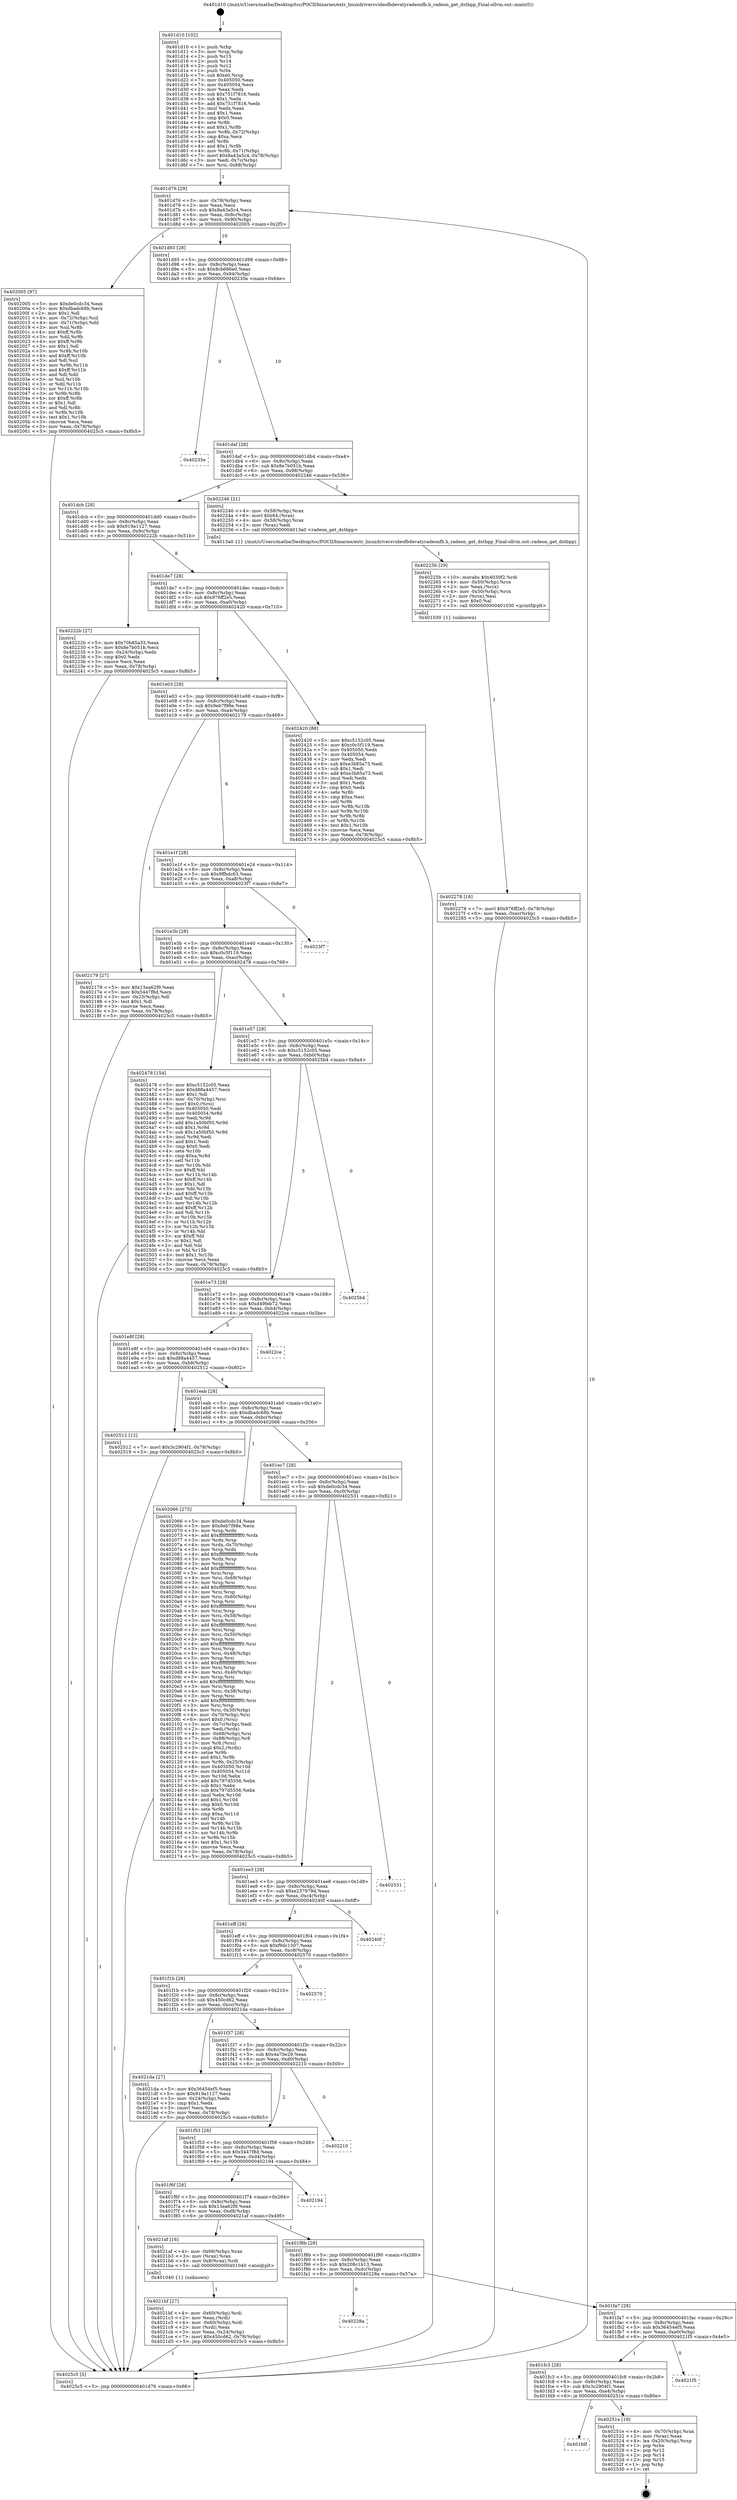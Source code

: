 digraph "0x401d10" {
  label = "0x401d10 (/mnt/c/Users/mathe/Desktop/tcc/POCII/binaries/extr_linuxdriversvideofbdevatyradeonfb.h_radeon_get_dstbpp_Final-ollvm.out::main(0))"
  labelloc = "t"
  node[shape=record]

  Entry [label="",width=0.3,height=0.3,shape=circle,fillcolor=black,style=filled]
  "0x401d76" [label="{
     0x401d76 [29]\l
     | [instrs]\l
     &nbsp;&nbsp;0x401d76 \<+3\>: mov -0x78(%rbp),%eax\l
     &nbsp;&nbsp;0x401d79 \<+2\>: mov %eax,%ecx\l
     &nbsp;&nbsp;0x401d7b \<+6\>: sub $0x8a43a5c4,%ecx\l
     &nbsp;&nbsp;0x401d81 \<+6\>: mov %eax,-0x8c(%rbp)\l
     &nbsp;&nbsp;0x401d87 \<+6\>: mov %ecx,-0x90(%rbp)\l
     &nbsp;&nbsp;0x401d8d \<+6\>: je 0000000000402005 \<main+0x2f5\>\l
  }"]
  "0x402005" [label="{
     0x402005 [97]\l
     | [instrs]\l
     &nbsp;&nbsp;0x402005 \<+5\>: mov $0xde0cdc34,%eax\l
     &nbsp;&nbsp;0x40200a \<+5\>: mov $0xdbadc68b,%ecx\l
     &nbsp;&nbsp;0x40200f \<+2\>: mov $0x1,%dl\l
     &nbsp;&nbsp;0x402011 \<+4\>: mov -0x72(%rbp),%sil\l
     &nbsp;&nbsp;0x402015 \<+4\>: mov -0x71(%rbp),%dil\l
     &nbsp;&nbsp;0x402019 \<+3\>: mov %sil,%r8b\l
     &nbsp;&nbsp;0x40201c \<+4\>: xor $0xff,%r8b\l
     &nbsp;&nbsp;0x402020 \<+3\>: mov %dil,%r9b\l
     &nbsp;&nbsp;0x402023 \<+4\>: xor $0xff,%r9b\l
     &nbsp;&nbsp;0x402027 \<+3\>: xor $0x1,%dl\l
     &nbsp;&nbsp;0x40202a \<+3\>: mov %r8b,%r10b\l
     &nbsp;&nbsp;0x40202d \<+4\>: and $0xff,%r10b\l
     &nbsp;&nbsp;0x402031 \<+3\>: and %dl,%sil\l
     &nbsp;&nbsp;0x402034 \<+3\>: mov %r9b,%r11b\l
     &nbsp;&nbsp;0x402037 \<+4\>: and $0xff,%r11b\l
     &nbsp;&nbsp;0x40203b \<+3\>: and %dl,%dil\l
     &nbsp;&nbsp;0x40203e \<+3\>: or %sil,%r10b\l
     &nbsp;&nbsp;0x402041 \<+3\>: or %dil,%r11b\l
     &nbsp;&nbsp;0x402044 \<+3\>: xor %r11b,%r10b\l
     &nbsp;&nbsp;0x402047 \<+3\>: or %r9b,%r8b\l
     &nbsp;&nbsp;0x40204a \<+4\>: xor $0xff,%r8b\l
     &nbsp;&nbsp;0x40204e \<+3\>: or $0x1,%dl\l
     &nbsp;&nbsp;0x402051 \<+3\>: and %dl,%r8b\l
     &nbsp;&nbsp;0x402054 \<+3\>: or %r8b,%r10b\l
     &nbsp;&nbsp;0x402057 \<+4\>: test $0x1,%r10b\l
     &nbsp;&nbsp;0x40205b \<+3\>: cmovne %ecx,%eax\l
     &nbsp;&nbsp;0x40205e \<+3\>: mov %eax,-0x78(%rbp)\l
     &nbsp;&nbsp;0x402061 \<+5\>: jmp 00000000004025c5 \<main+0x8b5\>\l
  }"]
  "0x401d93" [label="{
     0x401d93 [28]\l
     | [instrs]\l
     &nbsp;&nbsp;0x401d93 \<+5\>: jmp 0000000000401d98 \<main+0x88\>\l
     &nbsp;&nbsp;0x401d98 \<+6\>: mov -0x8c(%rbp),%eax\l
     &nbsp;&nbsp;0x401d9e \<+5\>: sub $0x8cb686e0,%eax\l
     &nbsp;&nbsp;0x401da3 \<+6\>: mov %eax,-0x94(%rbp)\l
     &nbsp;&nbsp;0x401da9 \<+6\>: je 000000000040235e \<main+0x64e\>\l
  }"]
  "0x4025c5" [label="{
     0x4025c5 [5]\l
     | [instrs]\l
     &nbsp;&nbsp;0x4025c5 \<+5\>: jmp 0000000000401d76 \<main+0x66\>\l
  }"]
  "0x401d10" [label="{
     0x401d10 [102]\l
     | [instrs]\l
     &nbsp;&nbsp;0x401d10 \<+1\>: push %rbp\l
     &nbsp;&nbsp;0x401d11 \<+3\>: mov %rsp,%rbp\l
     &nbsp;&nbsp;0x401d14 \<+2\>: push %r15\l
     &nbsp;&nbsp;0x401d16 \<+2\>: push %r14\l
     &nbsp;&nbsp;0x401d18 \<+2\>: push %r12\l
     &nbsp;&nbsp;0x401d1a \<+1\>: push %rbx\l
     &nbsp;&nbsp;0x401d1b \<+7\>: sub $0xe0,%rsp\l
     &nbsp;&nbsp;0x401d22 \<+7\>: mov 0x405050,%eax\l
     &nbsp;&nbsp;0x401d29 \<+7\>: mov 0x405054,%ecx\l
     &nbsp;&nbsp;0x401d30 \<+2\>: mov %eax,%edx\l
     &nbsp;&nbsp;0x401d32 \<+6\>: sub $0x751f7816,%edx\l
     &nbsp;&nbsp;0x401d38 \<+3\>: sub $0x1,%edx\l
     &nbsp;&nbsp;0x401d3b \<+6\>: add $0x751f7816,%edx\l
     &nbsp;&nbsp;0x401d41 \<+3\>: imul %edx,%eax\l
     &nbsp;&nbsp;0x401d44 \<+3\>: and $0x1,%eax\l
     &nbsp;&nbsp;0x401d47 \<+3\>: cmp $0x0,%eax\l
     &nbsp;&nbsp;0x401d4a \<+4\>: sete %r8b\l
     &nbsp;&nbsp;0x401d4e \<+4\>: and $0x1,%r8b\l
     &nbsp;&nbsp;0x401d52 \<+4\>: mov %r8b,-0x72(%rbp)\l
     &nbsp;&nbsp;0x401d56 \<+3\>: cmp $0xa,%ecx\l
     &nbsp;&nbsp;0x401d59 \<+4\>: setl %r8b\l
     &nbsp;&nbsp;0x401d5d \<+4\>: and $0x1,%r8b\l
     &nbsp;&nbsp;0x401d61 \<+4\>: mov %r8b,-0x71(%rbp)\l
     &nbsp;&nbsp;0x401d65 \<+7\>: movl $0x8a43a5c4,-0x78(%rbp)\l
     &nbsp;&nbsp;0x401d6c \<+3\>: mov %edi,-0x7c(%rbp)\l
     &nbsp;&nbsp;0x401d6f \<+7\>: mov %rsi,-0x88(%rbp)\l
  }"]
  Exit [label="",width=0.3,height=0.3,shape=circle,fillcolor=black,style=filled,peripheries=2]
  "0x40235e" [label="{
     0x40235e\l
  }", style=dashed]
  "0x401daf" [label="{
     0x401daf [28]\l
     | [instrs]\l
     &nbsp;&nbsp;0x401daf \<+5\>: jmp 0000000000401db4 \<main+0xa4\>\l
     &nbsp;&nbsp;0x401db4 \<+6\>: mov -0x8c(%rbp),%eax\l
     &nbsp;&nbsp;0x401dba \<+5\>: sub $0x8e7b051b,%eax\l
     &nbsp;&nbsp;0x401dbf \<+6\>: mov %eax,-0x98(%rbp)\l
     &nbsp;&nbsp;0x401dc5 \<+6\>: je 0000000000402246 \<main+0x536\>\l
  }"]
  "0x401fdf" [label="{
     0x401fdf\l
  }", style=dashed]
  "0x402246" [label="{
     0x402246 [21]\l
     | [instrs]\l
     &nbsp;&nbsp;0x402246 \<+4\>: mov -0x58(%rbp),%rax\l
     &nbsp;&nbsp;0x40224a \<+6\>: movl $0x64,(%rax)\l
     &nbsp;&nbsp;0x402250 \<+4\>: mov -0x58(%rbp),%rax\l
     &nbsp;&nbsp;0x402254 \<+2\>: mov (%rax),%edi\l
     &nbsp;&nbsp;0x402256 \<+5\>: call 00000000004013a0 \<radeon_get_dstbpp\>\l
     | [calls]\l
     &nbsp;&nbsp;0x4013a0 \{1\} (/mnt/c/Users/mathe/Desktop/tcc/POCII/binaries/extr_linuxdriversvideofbdevatyradeonfb.h_radeon_get_dstbpp_Final-ollvm.out::radeon_get_dstbpp)\l
  }"]
  "0x401dcb" [label="{
     0x401dcb [28]\l
     | [instrs]\l
     &nbsp;&nbsp;0x401dcb \<+5\>: jmp 0000000000401dd0 \<main+0xc0\>\l
     &nbsp;&nbsp;0x401dd0 \<+6\>: mov -0x8c(%rbp),%eax\l
     &nbsp;&nbsp;0x401dd6 \<+5\>: sub $0x919a1127,%eax\l
     &nbsp;&nbsp;0x401ddb \<+6\>: mov %eax,-0x9c(%rbp)\l
     &nbsp;&nbsp;0x401de1 \<+6\>: je 000000000040222b \<main+0x51b\>\l
  }"]
  "0x40251e" [label="{
     0x40251e [19]\l
     | [instrs]\l
     &nbsp;&nbsp;0x40251e \<+4\>: mov -0x70(%rbp),%rax\l
     &nbsp;&nbsp;0x402522 \<+2\>: mov (%rax),%eax\l
     &nbsp;&nbsp;0x402524 \<+4\>: lea -0x20(%rbp),%rsp\l
     &nbsp;&nbsp;0x402528 \<+1\>: pop %rbx\l
     &nbsp;&nbsp;0x402529 \<+2\>: pop %r12\l
     &nbsp;&nbsp;0x40252b \<+2\>: pop %r14\l
     &nbsp;&nbsp;0x40252d \<+2\>: pop %r15\l
     &nbsp;&nbsp;0x40252f \<+1\>: pop %rbp\l
     &nbsp;&nbsp;0x402530 \<+1\>: ret\l
  }"]
  "0x40222b" [label="{
     0x40222b [27]\l
     | [instrs]\l
     &nbsp;&nbsp;0x40222b \<+5\>: mov $0x70b85a33,%eax\l
     &nbsp;&nbsp;0x402230 \<+5\>: mov $0x8e7b051b,%ecx\l
     &nbsp;&nbsp;0x402235 \<+3\>: mov -0x24(%rbp),%edx\l
     &nbsp;&nbsp;0x402238 \<+3\>: cmp $0x0,%edx\l
     &nbsp;&nbsp;0x40223b \<+3\>: cmove %ecx,%eax\l
     &nbsp;&nbsp;0x40223e \<+3\>: mov %eax,-0x78(%rbp)\l
     &nbsp;&nbsp;0x402241 \<+5\>: jmp 00000000004025c5 \<main+0x8b5\>\l
  }"]
  "0x401de7" [label="{
     0x401de7 [28]\l
     | [instrs]\l
     &nbsp;&nbsp;0x401de7 \<+5\>: jmp 0000000000401dec \<main+0xdc\>\l
     &nbsp;&nbsp;0x401dec \<+6\>: mov -0x8c(%rbp),%eax\l
     &nbsp;&nbsp;0x401df2 \<+5\>: sub $0x976ff2e5,%eax\l
     &nbsp;&nbsp;0x401df7 \<+6\>: mov %eax,-0xa0(%rbp)\l
     &nbsp;&nbsp;0x401dfd \<+6\>: je 0000000000402420 \<main+0x710\>\l
  }"]
  "0x401fc3" [label="{
     0x401fc3 [28]\l
     | [instrs]\l
     &nbsp;&nbsp;0x401fc3 \<+5\>: jmp 0000000000401fc8 \<main+0x2b8\>\l
     &nbsp;&nbsp;0x401fc8 \<+6\>: mov -0x8c(%rbp),%eax\l
     &nbsp;&nbsp;0x401fce \<+5\>: sub $0x3c2904f1,%eax\l
     &nbsp;&nbsp;0x401fd3 \<+6\>: mov %eax,-0xe4(%rbp)\l
     &nbsp;&nbsp;0x401fd9 \<+6\>: je 000000000040251e \<main+0x80e\>\l
  }"]
  "0x402420" [label="{
     0x402420 [88]\l
     | [instrs]\l
     &nbsp;&nbsp;0x402420 \<+5\>: mov $0xc5152c05,%eax\l
     &nbsp;&nbsp;0x402425 \<+5\>: mov $0xc0c5f119,%ecx\l
     &nbsp;&nbsp;0x40242a \<+7\>: mov 0x405050,%edx\l
     &nbsp;&nbsp;0x402431 \<+7\>: mov 0x405054,%esi\l
     &nbsp;&nbsp;0x402438 \<+2\>: mov %edx,%edi\l
     &nbsp;&nbsp;0x40243a \<+6\>: sub $0xe3b85a73,%edi\l
     &nbsp;&nbsp;0x402440 \<+3\>: sub $0x1,%edi\l
     &nbsp;&nbsp;0x402443 \<+6\>: add $0xe3b85a73,%edi\l
     &nbsp;&nbsp;0x402449 \<+3\>: imul %edi,%edx\l
     &nbsp;&nbsp;0x40244c \<+3\>: and $0x1,%edx\l
     &nbsp;&nbsp;0x40244f \<+3\>: cmp $0x0,%edx\l
     &nbsp;&nbsp;0x402452 \<+4\>: sete %r8b\l
     &nbsp;&nbsp;0x402456 \<+3\>: cmp $0xa,%esi\l
     &nbsp;&nbsp;0x402459 \<+4\>: setl %r9b\l
     &nbsp;&nbsp;0x40245d \<+3\>: mov %r8b,%r10b\l
     &nbsp;&nbsp;0x402460 \<+3\>: and %r9b,%r10b\l
     &nbsp;&nbsp;0x402463 \<+3\>: xor %r9b,%r8b\l
     &nbsp;&nbsp;0x402466 \<+3\>: or %r8b,%r10b\l
     &nbsp;&nbsp;0x402469 \<+4\>: test $0x1,%r10b\l
     &nbsp;&nbsp;0x40246d \<+3\>: cmovne %ecx,%eax\l
     &nbsp;&nbsp;0x402470 \<+3\>: mov %eax,-0x78(%rbp)\l
     &nbsp;&nbsp;0x402473 \<+5\>: jmp 00000000004025c5 \<main+0x8b5\>\l
  }"]
  "0x401e03" [label="{
     0x401e03 [28]\l
     | [instrs]\l
     &nbsp;&nbsp;0x401e03 \<+5\>: jmp 0000000000401e08 \<main+0xf8\>\l
     &nbsp;&nbsp;0x401e08 \<+6\>: mov -0x8c(%rbp),%eax\l
     &nbsp;&nbsp;0x401e0e \<+5\>: sub $0x9eb7f98e,%eax\l
     &nbsp;&nbsp;0x401e13 \<+6\>: mov %eax,-0xa4(%rbp)\l
     &nbsp;&nbsp;0x401e19 \<+6\>: je 0000000000402179 \<main+0x469\>\l
  }"]
  "0x4021f5" [label="{
     0x4021f5\l
  }", style=dashed]
  "0x402179" [label="{
     0x402179 [27]\l
     | [instrs]\l
     &nbsp;&nbsp;0x402179 \<+5\>: mov $0x13ea62f9,%eax\l
     &nbsp;&nbsp;0x40217e \<+5\>: mov $0x5447f8d,%ecx\l
     &nbsp;&nbsp;0x402183 \<+3\>: mov -0x25(%rbp),%dl\l
     &nbsp;&nbsp;0x402186 \<+3\>: test $0x1,%dl\l
     &nbsp;&nbsp;0x402189 \<+3\>: cmovne %ecx,%eax\l
     &nbsp;&nbsp;0x40218c \<+3\>: mov %eax,-0x78(%rbp)\l
     &nbsp;&nbsp;0x40218f \<+5\>: jmp 00000000004025c5 \<main+0x8b5\>\l
  }"]
  "0x401e1f" [label="{
     0x401e1f [28]\l
     | [instrs]\l
     &nbsp;&nbsp;0x401e1f \<+5\>: jmp 0000000000401e24 \<main+0x114\>\l
     &nbsp;&nbsp;0x401e24 \<+6\>: mov -0x8c(%rbp),%eax\l
     &nbsp;&nbsp;0x401e2a \<+5\>: sub $0x9ffbdc63,%eax\l
     &nbsp;&nbsp;0x401e2f \<+6\>: mov %eax,-0xa8(%rbp)\l
     &nbsp;&nbsp;0x401e35 \<+6\>: je 00000000004023f7 \<main+0x6e7\>\l
  }"]
  "0x401fa7" [label="{
     0x401fa7 [28]\l
     | [instrs]\l
     &nbsp;&nbsp;0x401fa7 \<+5\>: jmp 0000000000401fac \<main+0x29c\>\l
     &nbsp;&nbsp;0x401fac \<+6\>: mov -0x8c(%rbp),%eax\l
     &nbsp;&nbsp;0x401fb2 \<+5\>: sub $0x36454ef5,%eax\l
     &nbsp;&nbsp;0x401fb7 \<+6\>: mov %eax,-0xe0(%rbp)\l
     &nbsp;&nbsp;0x401fbd \<+6\>: je 00000000004021f5 \<main+0x4e5\>\l
  }"]
  "0x4023f7" [label="{
     0x4023f7\l
  }", style=dashed]
  "0x401e3b" [label="{
     0x401e3b [28]\l
     | [instrs]\l
     &nbsp;&nbsp;0x401e3b \<+5\>: jmp 0000000000401e40 \<main+0x130\>\l
     &nbsp;&nbsp;0x401e40 \<+6\>: mov -0x8c(%rbp),%eax\l
     &nbsp;&nbsp;0x401e46 \<+5\>: sub $0xc0c5f119,%eax\l
     &nbsp;&nbsp;0x401e4b \<+6\>: mov %eax,-0xac(%rbp)\l
     &nbsp;&nbsp;0x401e51 \<+6\>: je 0000000000402478 \<main+0x768\>\l
  }"]
  "0x40228a" [label="{
     0x40228a\l
  }", style=dashed]
  "0x402478" [label="{
     0x402478 [154]\l
     | [instrs]\l
     &nbsp;&nbsp;0x402478 \<+5\>: mov $0xc5152c05,%eax\l
     &nbsp;&nbsp;0x40247d \<+5\>: mov $0xd88a4457,%ecx\l
     &nbsp;&nbsp;0x402482 \<+2\>: mov $0x1,%dl\l
     &nbsp;&nbsp;0x402484 \<+4\>: mov -0x70(%rbp),%rsi\l
     &nbsp;&nbsp;0x402488 \<+6\>: movl $0x0,(%rsi)\l
     &nbsp;&nbsp;0x40248e \<+7\>: mov 0x405050,%edi\l
     &nbsp;&nbsp;0x402495 \<+8\>: mov 0x405054,%r8d\l
     &nbsp;&nbsp;0x40249d \<+3\>: mov %edi,%r9d\l
     &nbsp;&nbsp;0x4024a0 \<+7\>: add $0x1a50bf50,%r9d\l
     &nbsp;&nbsp;0x4024a7 \<+4\>: sub $0x1,%r9d\l
     &nbsp;&nbsp;0x4024ab \<+7\>: sub $0x1a50bf50,%r9d\l
     &nbsp;&nbsp;0x4024b2 \<+4\>: imul %r9d,%edi\l
     &nbsp;&nbsp;0x4024b6 \<+3\>: and $0x1,%edi\l
     &nbsp;&nbsp;0x4024b9 \<+3\>: cmp $0x0,%edi\l
     &nbsp;&nbsp;0x4024bc \<+4\>: sete %r10b\l
     &nbsp;&nbsp;0x4024c0 \<+4\>: cmp $0xa,%r8d\l
     &nbsp;&nbsp;0x4024c4 \<+4\>: setl %r11b\l
     &nbsp;&nbsp;0x4024c8 \<+3\>: mov %r10b,%bl\l
     &nbsp;&nbsp;0x4024cb \<+3\>: xor $0xff,%bl\l
     &nbsp;&nbsp;0x4024ce \<+3\>: mov %r11b,%r14b\l
     &nbsp;&nbsp;0x4024d1 \<+4\>: xor $0xff,%r14b\l
     &nbsp;&nbsp;0x4024d5 \<+3\>: xor $0x1,%dl\l
     &nbsp;&nbsp;0x4024d8 \<+3\>: mov %bl,%r15b\l
     &nbsp;&nbsp;0x4024db \<+4\>: and $0xff,%r15b\l
     &nbsp;&nbsp;0x4024df \<+3\>: and %dl,%r10b\l
     &nbsp;&nbsp;0x4024e2 \<+3\>: mov %r14b,%r12b\l
     &nbsp;&nbsp;0x4024e5 \<+4\>: and $0xff,%r12b\l
     &nbsp;&nbsp;0x4024e9 \<+3\>: and %dl,%r11b\l
     &nbsp;&nbsp;0x4024ec \<+3\>: or %r10b,%r15b\l
     &nbsp;&nbsp;0x4024ef \<+3\>: or %r11b,%r12b\l
     &nbsp;&nbsp;0x4024f2 \<+3\>: xor %r12b,%r15b\l
     &nbsp;&nbsp;0x4024f5 \<+3\>: or %r14b,%bl\l
     &nbsp;&nbsp;0x4024f8 \<+3\>: xor $0xff,%bl\l
     &nbsp;&nbsp;0x4024fb \<+3\>: or $0x1,%dl\l
     &nbsp;&nbsp;0x4024fe \<+2\>: and %dl,%bl\l
     &nbsp;&nbsp;0x402500 \<+3\>: or %bl,%r15b\l
     &nbsp;&nbsp;0x402503 \<+4\>: test $0x1,%r15b\l
     &nbsp;&nbsp;0x402507 \<+3\>: cmovne %ecx,%eax\l
     &nbsp;&nbsp;0x40250a \<+3\>: mov %eax,-0x78(%rbp)\l
     &nbsp;&nbsp;0x40250d \<+5\>: jmp 00000000004025c5 \<main+0x8b5\>\l
  }"]
  "0x401e57" [label="{
     0x401e57 [28]\l
     | [instrs]\l
     &nbsp;&nbsp;0x401e57 \<+5\>: jmp 0000000000401e5c \<main+0x14c\>\l
     &nbsp;&nbsp;0x401e5c \<+6\>: mov -0x8c(%rbp),%eax\l
     &nbsp;&nbsp;0x401e62 \<+5\>: sub $0xc5152c05,%eax\l
     &nbsp;&nbsp;0x401e67 \<+6\>: mov %eax,-0xb0(%rbp)\l
     &nbsp;&nbsp;0x401e6d \<+6\>: je 00000000004025b4 \<main+0x8a4\>\l
  }"]
  "0x402278" [label="{
     0x402278 [18]\l
     | [instrs]\l
     &nbsp;&nbsp;0x402278 \<+7\>: movl $0x976ff2e5,-0x78(%rbp)\l
     &nbsp;&nbsp;0x40227f \<+6\>: mov %eax,-0xec(%rbp)\l
     &nbsp;&nbsp;0x402285 \<+5\>: jmp 00000000004025c5 \<main+0x8b5\>\l
  }"]
  "0x4025b4" [label="{
     0x4025b4\l
  }", style=dashed]
  "0x401e73" [label="{
     0x401e73 [28]\l
     | [instrs]\l
     &nbsp;&nbsp;0x401e73 \<+5\>: jmp 0000000000401e78 \<main+0x168\>\l
     &nbsp;&nbsp;0x401e78 \<+6\>: mov -0x8c(%rbp),%eax\l
     &nbsp;&nbsp;0x401e7e \<+5\>: sub $0xd49feb72,%eax\l
     &nbsp;&nbsp;0x401e83 \<+6\>: mov %eax,-0xb4(%rbp)\l
     &nbsp;&nbsp;0x401e89 \<+6\>: je 00000000004022ce \<main+0x5be\>\l
  }"]
  "0x40225b" [label="{
     0x40225b [29]\l
     | [instrs]\l
     &nbsp;&nbsp;0x40225b \<+10\>: movabs $0x4030f2,%rdi\l
     &nbsp;&nbsp;0x402265 \<+4\>: mov -0x50(%rbp),%rcx\l
     &nbsp;&nbsp;0x402269 \<+2\>: mov %eax,(%rcx)\l
     &nbsp;&nbsp;0x40226b \<+4\>: mov -0x50(%rbp),%rcx\l
     &nbsp;&nbsp;0x40226f \<+2\>: mov (%rcx),%esi\l
     &nbsp;&nbsp;0x402271 \<+2\>: mov $0x0,%al\l
     &nbsp;&nbsp;0x402273 \<+5\>: call 0000000000401030 \<printf@plt\>\l
     | [calls]\l
     &nbsp;&nbsp;0x401030 \{1\} (unknown)\l
  }"]
  "0x4022ce" [label="{
     0x4022ce\l
  }", style=dashed]
  "0x401e8f" [label="{
     0x401e8f [28]\l
     | [instrs]\l
     &nbsp;&nbsp;0x401e8f \<+5\>: jmp 0000000000401e94 \<main+0x184\>\l
     &nbsp;&nbsp;0x401e94 \<+6\>: mov -0x8c(%rbp),%eax\l
     &nbsp;&nbsp;0x401e9a \<+5\>: sub $0xd88a4457,%eax\l
     &nbsp;&nbsp;0x401e9f \<+6\>: mov %eax,-0xb8(%rbp)\l
     &nbsp;&nbsp;0x401ea5 \<+6\>: je 0000000000402512 \<main+0x802\>\l
  }"]
  "0x4021bf" [label="{
     0x4021bf [27]\l
     | [instrs]\l
     &nbsp;&nbsp;0x4021bf \<+4\>: mov -0x60(%rbp),%rdi\l
     &nbsp;&nbsp;0x4021c3 \<+2\>: mov %eax,(%rdi)\l
     &nbsp;&nbsp;0x4021c5 \<+4\>: mov -0x60(%rbp),%rdi\l
     &nbsp;&nbsp;0x4021c9 \<+2\>: mov (%rdi),%eax\l
     &nbsp;&nbsp;0x4021cb \<+3\>: mov %eax,-0x24(%rbp)\l
     &nbsp;&nbsp;0x4021ce \<+7\>: movl $0x450cd62,-0x78(%rbp)\l
     &nbsp;&nbsp;0x4021d5 \<+5\>: jmp 00000000004025c5 \<main+0x8b5\>\l
  }"]
  "0x402512" [label="{
     0x402512 [12]\l
     | [instrs]\l
     &nbsp;&nbsp;0x402512 \<+7\>: movl $0x3c2904f1,-0x78(%rbp)\l
     &nbsp;&nbsp;0x402519 \<+5\>: jmp 00000000004025c5 \<main+0x8b5\>\l
  }"]
  "0x401eab" [label="{
     0x401eab [28]\l
     | [instrs]\l
     &nbsp;&nbsp;0x401eab \<+5\>: jmp 0000000000401eb0 \<main+0x1a0\>\l
     &nbsp;&nbsp;0x401eb0 \<+6\>: mov -0x8c(%rbp),%eax\l
     &nbsp;&nbsp;0x401eb6 \<+5\>: sub $0xdbadc68b,%eax\l
     &nbsp;&nbsp;0x401ebb \<+6\>: mov %eax,-0xbc(%rbp)\l
     &nbsp;&nbsp;0x401ec1 \<+6\>: je 0000000000402066 \<main+0x356\>\l
  }"]
  "0x401f8b" [label="{
     0x401f8b [28]\l
     | [instrs]\l
     &nbsp;&nbsp;0x401f8b \<+5\>: jmp 0000000000401f90 \<main+0x280\>\l
     &nbsp;&nbsp;0x401f90 \<+6\>: mov -0x8c(%rbp),%eax\l
     &nbsp;&nbsp;0x401f96 \<+5\>: sub $0x208c1b13,%eax\l
     &nbsp;&nbsp;0x401f9b \<+6\>: mov %eax,-0xdc(%rbp)\l
     &nbsp;&nbsp;0x401fa1 \<+6\>: je 000000000040228a \<main+0x57a\>\l
  }"]
  "0x402066" [label="{
     0x402066 [275]\l
     | [instrs]\l
     &nbsp;&nbsp;0x402066 \<+5\>: mov $0xde0cdc34,%eax\l
     &nbsp;&nbsp;0x40206b \<+5\>: mov $0x9eb7f98e,%ecx\l
     &nbsp;&nbsp;0x402070 \<+3\>: mov %rsp,%rdx\l
     &nbsp;&nbsp;0x402073 \<+4\>: add $0xfffffffffffffff0,%rdx\l
     &nbsp;&nbsp;0x402077 \<+3\>: mov %rdx,%rsp\l
     &nbsp;&nbsp;0x40207a \<+4\>: mov %rdx,-0x70(%rbp)\l
     &nbsp;&nbsp;0x40207e \<+3\>: mov %rsp,%rdx\l
     &nbsp;&nbsp;0x402081 \<+4\>: add $0xfffffffffffffff0,%rdx\l
     &nbsp;&nbsp;0x402085 \<+3\>: mov %rdx,%rsp\l
     &nbsp;&nbsp;0x402088 \<+3\>: mov %rsp,%rsi\l
     &nbsp;&nbsp;0x40208b \<+4\>: add $0xfffffffffffffff0,%rsi\l
     &nbsp;&nbsp;0x40208f \<+3\>: mov %rsi,%rsp\l
     &nbsp;&nbsp;0x402092 \<+4\>: mov %rsi,-0x68(%rbp)\l
     &nbsp;&nbsp;0x402096 \<+3\>: mov %rsp,%rsi\l
     &nbsp;&nbsp;0x402099 \<+4\>: add $0xfffffffffffffff0,%rsi\l
     &nbsp;&nbsp;0x40209d \<+3\>: mov %rsi,%rsp\l
     &nbsp;&nbsp;0x4020a0 \<+4\>: mov %rsi,-0x60(%rbp)\l
     &nbsp;&nbsp;0x4020a4 \<+3\>: mov %rsp,%rsi\l
     &nbsp;&nbsp;0x4020a7 \<+4\>: add $0xfffffffffffffff0,%rsi\l
     &nbsp;&nbsp;0x4020ab \<+3\>: mov %rsi,%rsp\l
     &nbsp;&nbsp;0x4020ae \<+4\>: mov %rsi,-0x58(%rbp)\l
     &nbsp;&nbsp;0x4020b2 \<+3\>: mov %rsp,%rsi\l
     &nbsp;&nbsp;0x4020b5 \<+4\>: add $0xfffffffffffffff0,%rsi\l
     &nbsp;&nbsp;0x4020b9 \<+3\>: mov %rsi,%rsp\l
     &nbsp;&nbsp;0x4020bc \<+4\>: mov %rsi,-0x50(%rbp)\l
     &nbsp;&nbsp;0x4020c0 \<+3\>: mov %rsp,%rsi\l
     &nbsp;&nbsp;0x4020c3 \<+4\>: add $0xfffffffffffffff0,%rsi\l
     &nbsp;&nbsp;0x4020c7 \<+3\>: mov %rsi,%rsp\l
     &nbsp;&nbsp;0x4020ca \<+4\>: mov %rsi,-0x48(%rbp)\l
     &nbsp;&nbsp;0x4020ce \<+3\>: mov %rsp,%rsi\l
     &nbsp;&nbsp;0x4020d1 \<+4\>: add $0xfffffffffffffff0,%rsi\l
     &nbsp;&nbsp;0x4020d5 \<+3\>: mov %rsi,%rsp\l
     &nbsp;&nbsp;0x4020d8 \<+4\>: mov %rsi,-0x40(%rbp)\l
     &nbsp;&nbsp;0x4020dc \<+3\>: mov %rsp,%rsi\l
     &nbsp;&nbsp;0x4020df \<+4\>: add $0xfffffffffffffff0,%rsi\l
     &nbsp;&nbsp;0x4020e3 \<+3\>: mov %rsi,%rsp\l
     &nbsp;&nbsp;0x4020e6 \<+4\>: mov %rsi,-0x38(%rbp)\l
     &nbsp;&nbsp;0x4020ea \<+3\>: mov %rsp,%rsi\l
     &nbsp;&nbsp;0x4020ed \<+4\>: add $0xfffffffffffffff0,%rsi\l
     &nbsp;&nbsp;0x4020f1 \<+3\>: mov %rsi,%rsp\l
     &nbsp;&nbsp;0x4020f4 \<+4\>: mov %rsi,-0x30(%rbp)\l
     &nbsp;&nbsp;0x4020f8 \<+4\>: mov -0x70(%rbp),%rsi\l
     &nbsp;&nbsp;0x4020fc \<+6\>: movl $0x0,(%rsi)\l
     &nbsp;&nbsp;0x402102 \<+3\>: mov -0x7c(%rbp),%edi\l
     &nbsp;&nbsp;0x402105 \<+2\>: mov %edi,(%rdx)\l
     &nbsp;&nbsp;0x402107 \<+4\>: mov -0x68(%rbp),%rsi\l
     &nbsp;&nbsp;0x40210b \<+7\>: mov -0x88(%rbp),%r8\l
     &nbsp;&nbsp;0x402112 \<+3\>: mov %r8,(%rsi)\l
     &nbsp;&nbsp;0x402115 \<+3\>: cmpl $0x2,(%rdx)\l
     &nbsp;&nbsp;0x402118 \<+4\>: setne %r9b\l
     &nbsp;&nbsp;0x40211c \<+4\>: and $0x1,%r9b\l
     &nbsp;&nbsp;0x402120 \<+4\>: mov %r9b,-0x25(%rbp)\l
     &nbsp;&nbsp;0x402124 \<+8\>: mov 0x405050,%r10d\l
     &nbsp;&nbsp;0x40212c \<+8\>: mov 0x405054,%r11d\l
     &nbsp;&nbsp;0x402134 \<+3\>: mov %r10d,%ebx\l
     &nbsp;&nbsp;0x402137 \<+6\>: add $0x797d5556,%ebx\l
     &nbsp;&nbsp;0x40213d \<+3\>: sub $0x1,%ebx\l
     &nbsp;&nbsp;0x402140 \<+6\>: sub $0x797d5556,%ebx\l
     &nbsp;&nbsp;0x402146 \<+4\>: imul %ebx,%r10d\l
     &nbsp;&nbsp;0x40214a \<+4\>: and $0x1,%r10d\l
     &nbsp;&nbsp;0x40214e \<+4\>: cmp $0x0,%r10d\l
     &nbsp;&nbsp;0x402152 \<+4\>: sete %r9b\l
     &nbsp;&nbsp;0x402156 \<+4\>: cmp $0xa,%r11d\l
     &nbsp;&nbsp;0x40215a \<+4\>: setl %r14b\l
     &nbsp;&nbsp;0x40215e \<+3\>: mov %r9b,%r15b\l
     &nbsp;&nbsp;0x402161 \<+3\>: and %r14b,%r15b\l
     &nbsp;&nbsp;0x402164 \<+3\>: xor %r14b,%r9b\l
     &nbsp;&nbsp;0x402167 \<+3\>: or %r9b,%r15b\l
     &nbsp;&nbsp;0x40216a \<+4\>: test $0x1,%r15b\l
     &nbsp;&nbsp;0x40216e \<+3\>: cmovne %ecx,%eax\l
     &nbsp;&nbsp;0x402171 \<+3\>: mov %eax,-0x78(%rbp)\l
     &nbsp;&nbsp;0x402174 \<+5\>: jmp 00000000004025c5 \<main+0x8b5\>\l
  }"]
  "0x401ec7" [label="{
     0x401ec7 [28]\l
     | [instrs]\l
     &nbsp;&nbsp;0x401ec7 \<+5\>: jmp 0000000000401ecc \<main+0x1bc\>\l
     &nbsp;&nbsp;0x401ecc \<+6\>: mov -0x8c(%rbp),%eax\l
     &nbsp;&nbsp;0x401ed2 \<+5\>: sub $0xde0cdc34,%eax\l
     &nbsp;&nbsp;0x401ed7 \<+6\>: mov %eax,-0xc0(%rbp)\l
     &nbsp;&nbsp;0x401edd \<+6\>: je 0000000000402531 \<main+0x821\>\l
  }"]
  "0x4021af" [label="{
     0x4021af [16]\l
     | [instrs]\l
     &nbsp;&nbsp;0x4021af \<+4\>: mov -0x68(%rbp),%rax\l
     &nbsp;&nbsp;0x4021b3 \<+3\>: mov (%rax),%rax\l
     &nbsp;&nbsp;0x4021b6 \<+4\>: mov 0x8(%rax),%rdi\l
     &nbsp;&nbsp;0x4021ba \<+5\>: call 0000000000401040 \<atoi@plt\>\l
     | [calls]\l
     &nbsp;&nbsp;0x401040 \{1\} (unknown)\l
  }"]
  "0x401f6f" [label="{
     0x401f6f [28]\l
     | [instrs]\l
     &nbsp;&nbsp;0x401f6f \<+5\>: jmp 0000000000401f74 \<main+0x264\>\l
     &nbsp;&nbsp;0x401f74 \<+6\>: mov -0x8c(%rbp),%eax\l
     &nbsp;&nbsp;0x401f7a \<+5\>: sub $0x13ea62f9,%eax\l
     &nbsp;&nbsp;0x401f7f \<+6\>: mov %eax,-0xd8(%rbp)\l
     &nbsp;&nbsp;0x401f85 \<+6\>: je 00000000004021af \<main+0x49f\>\l
  }"]
  "0x402531" [label="{
     0x402531\l
  }", style=dashed]
  "0x401ee3" [label="{
     0x401ee3 [28]\l
     | [instrs]\l
     &nbsp;&nbsp;0x401ee3 \<+5\>: jmp 0000000000401ee8 \<main+0x1d8\>\l
     &nbsp;&nbsp;0x401ee8 \<+6\>: mov -0x8c(%rbp),%eax\l
     &nbsp;&nbsp;0x401eee \<+5\>: sub $0xe237979d,%eax\l
     &nbsp;&nbsp;0x401ef3 \<+6\>: mov %eax,-0xc4(%rbp)\l
     &nbsp;&nbsp;0x401ef9 \<+6\>: je 000000000040240f \<main+0x6ff\>\l
  }"]
  "0x402194" [label="{
     0x402194\l
  }", style=dashed]
  "0x40240f" [label="{
     0x40240f\l
  }", style=dashed]
  "0x401eff" [label="{
     0x401eff [28]\l
     | [instrs]\l
     &nbsp;&nbsp;0x401eff \<+5\>: jmp 0000000000401f04 \<main+0x1f4\>\l
     &nbsp;&nbsp;0x401f04 \<+6\>: mov -0x8c(%rbp),%eax\l
     &nbsp;&nbsp;0x401f0a \<+5\>: sub $0xf9dc1507,%eax\l
     &nbsp;&nbsp;0x401f0f \<+6\>: mov %eax,-0xc8(%rbp)\l
     &nbsp;&nbsp;0x401f15 \<+6\>: je 0000000000402570 \<main+0x860\>\l
  }"]
  "0x401f53" [label="{
     0x401f53 [28]\l
     | [instrs]\l
     &nbsp;&nbsp;0x401f53 \<+5\>: jmp 0000000000401f58 \<main+0x248\>\l
     &nbsp;&nbsp;0x401f58 \<+6\>: mov -0x8c(%rbp),%eax\l
     &nbsp;&nbsp;0x401f5e \<+5\>: sub $0x5447f8d,%eax\l
     &nbsp;&nbsp;0x401f63 \<+6\>: mov %eax,-0xd4(%rbp)\l
     &nbsp;&nbsp;0x401f69 \<+6\>: je 0000000000402194 \<main+0x484\>\l
  }"]
  "0x402570" [label="{
     0x402570\l
  }", style=dashed]
  "0x401f1b" [label="{
     0x401f1b [28]\l
     | [instrs]\l
     &nbsp;&nbsp;0x401f1b \<+5\>: jmp 0000000000401f20 \<main+0x210\>\l
     &nbsp;&nbsp;0x401f20 \<+6\>: mov -0x8c(%rbp),%eax\l
     &nbsp;&nbsp;0x401f26 \<+5\>: sub $0x450cd62,%eax\l
     &nbsp;&nbsp;0x401f2b \<+6\>: mov %eax,-0xcc(%rbp)\l
     &nbsp;&nbsp;0x401f31 \<+6\>: je 00000000004021da \<main+0x4ca\>\l
  }"]
  "0x402210" [label="{
     0x402210\l
  }", style=dashed]
  "0x4021da" [label="{
     0x4021da [27]\l
     | [instrs]\l
     &nbsp;&nbsp;0x4021da \<+5\>: mov $0x36454ef5,%eax\l
     &nbsp;&nbsp;0x4021df \<+5\>: mov $0x919a1127,%ecx\l
     &nbsp;&nbsp;0x4021e4 \<+3\>: mov -0x24(%rbp),%edx\l
     &nbsp;&nbsp;0x4021e7 \<+3\>: cmp $0x1,%edx\l
     &nbsp;&nbsp;0x4021ea \<+3\>: cmovl %ecx,%eax\l
     &nbsp;&nbsp;0x4021ed \<+3\>: mov %eax,-0x78(%rbp)\l
     &nbsp;&nbsp;0x4021f0 \<+5\>: jmp 00000000004025c5 \<main+0x8b5\>\l
  }"]
  "0x401f37" [label="{
     0x401f37 [28]\l
     | [instrs]\l
     &nbsp;&nbsp;0x401f37 \<+5\>: jmp 0000000000401f3c \<main+0x22c\>\l
     &nbsp;&nbsp;0x401f3c \<+6\>: mov -0x8c(%rbp),%eax\l
     &nbsp;&nbsp;0x401f42 \<+5\>: sub $0x4a70e29,%eax\l
     &nbsp;&nbsp;0x401f47 \<+6\>: mov %eax,-0xd0(%rbp)\l
     &nbsp;&nbsp;0x401f4d \<+6\>: je 0000000000402210 \<main+0x500\>\l
  }"]
  Entry -> "0x401d10" [label=" 1"]
  "0x401d76" -> "0x402005" [label=" 1"]
  "0x401d76" -> "0x401d93" [label=" 10"]
  "0x402005" -> "0x4025c5" [label=" 1"]
  "0x401d10" -> "0x401d76" [label=" 1"]
  "0x4025c5" -> "0x401d76" [label=" 10"]
  "0x40251e" -> Exit [label=" 1"]
  "0x401d93" -> "0x40235e" [label=" 0"]
  "0x401d93" -> "0x401daf" [label=" 10"]
  "0x401fc3" -> "0x401fdf" [label=" 0"]
  "0x401daf" -> "0x402246" [label=" 1"]
  "0x401daf" -> "0x401dcb" [label=" 9"]
  "0x401fc3" -> "0x40251e" [label=" 1"]
  "0x401dcb" -> "0x40222b" [label=" 1"]
  "0x401dcb" -> "0x401de7" [label=" 8"]
  "0x401fa7" -> "0x401fc3" [label=" 1"]
  "0x401de7" -> "0x402420" [label=" 1"]
  "0x401de7" -> "0x401e03" [label=" 7"]
  "0x401fa7" -> "0x4021f5" [label=" 0"]
  "0x401e03" -> "0x402179" [label=" 1"]
  "0x401e03" -> "0x401e1f" [label=" 6"]
  "0x401f8b" -> "0x401fa7" [label=" 1"]
  "0x401e1f" -> "0x4023f7" [label=" 0"]
  "0x401e1f" -> "0x401e3b" [label=" 6"]
  "0x401f8b" -> "0x40228a" [label=" 0"]
  "0x401e3b" -> "0x402478" [label=" 1"]
  "0x401e3b" -> "0x401e57" [label=" 5"]
  "0x402512" -> "0x4025c5" [label=" 1"]
  "0x401e57" -> "0x4025b4" [label=" 0"]
  "0x401e57" -> "0x401e73" [label=" 5"]
  "0x402478" -> "0x4025c5" [label=" 1"]
  "0x401e73" -> "0x4022ce" [label=" 0"]
  "0x401e73" -> "0x401e8f" [label=" 5"]
  "0x402420" -> "0x4025c5" [label=" 1"]
  "0x401e8f" -> "0x402512" [label=" 1"]
  "0x401e8f" -> "0x401eab" [label=" 4"]
  "0x402278" -> "0x4025c5" [label=" 1"]
  "0x401eab" -> "0x402066" [label=" 1"]
  "0x401eab" -> "0x401ec7" [label=" 3"]
  "0x40225b" -> "0x402278" [label=" 1"]
  "0x402066" -> "0x4025c5" [label=" 1"]
  "0x402179" -> "0x4025c5" [label=" 1"]
  "0x402246" -> "0x40225b" [label=" 1"]
  "0x401ec7" -> "0x402531" [label=" 0"]
  "0x401ec7" -> "0x401ee3" [label=" 3"]
  "0x4021da" -> "0x4025c5" [label=" 1"]
  "0x401ee3" -> "0x40240f" [label=" 0"]
  "0x401ee3" -> "0x401eff" [label=" 3"]
  "0x4021bf" -> "0x4025c5" [label=" 1"]
  "0x401eff" -> "0x402570" [label=" 0"]
  "0x401eff" -> "0x401f1b" [label=" 3"]
  "0x401f6f" -> "0x401f8b" [label=" 1"]
  "0x401f1b" -> "0x4021da" [label=" 1"]
  "0x401f1b" -> "0x401f37" [label=" 2"]
  "0x401f6f" -> "0x4021af" [label=" 1"]
  "0x401f37" -> "0x402210" [label=" 0"]
  "0x401f37" -> "0x401f53" [label=" 2"]
  "0x4021af" -> "0x4021bf" [label=" 1"]
  "0x401f53" -> "0x402194" [label=" 0"]
  "0x401f53" -> "0x401f6f" [label=" 2"]
  "0x40222b" -> "0x4025c5" [label=" 1"]
}
